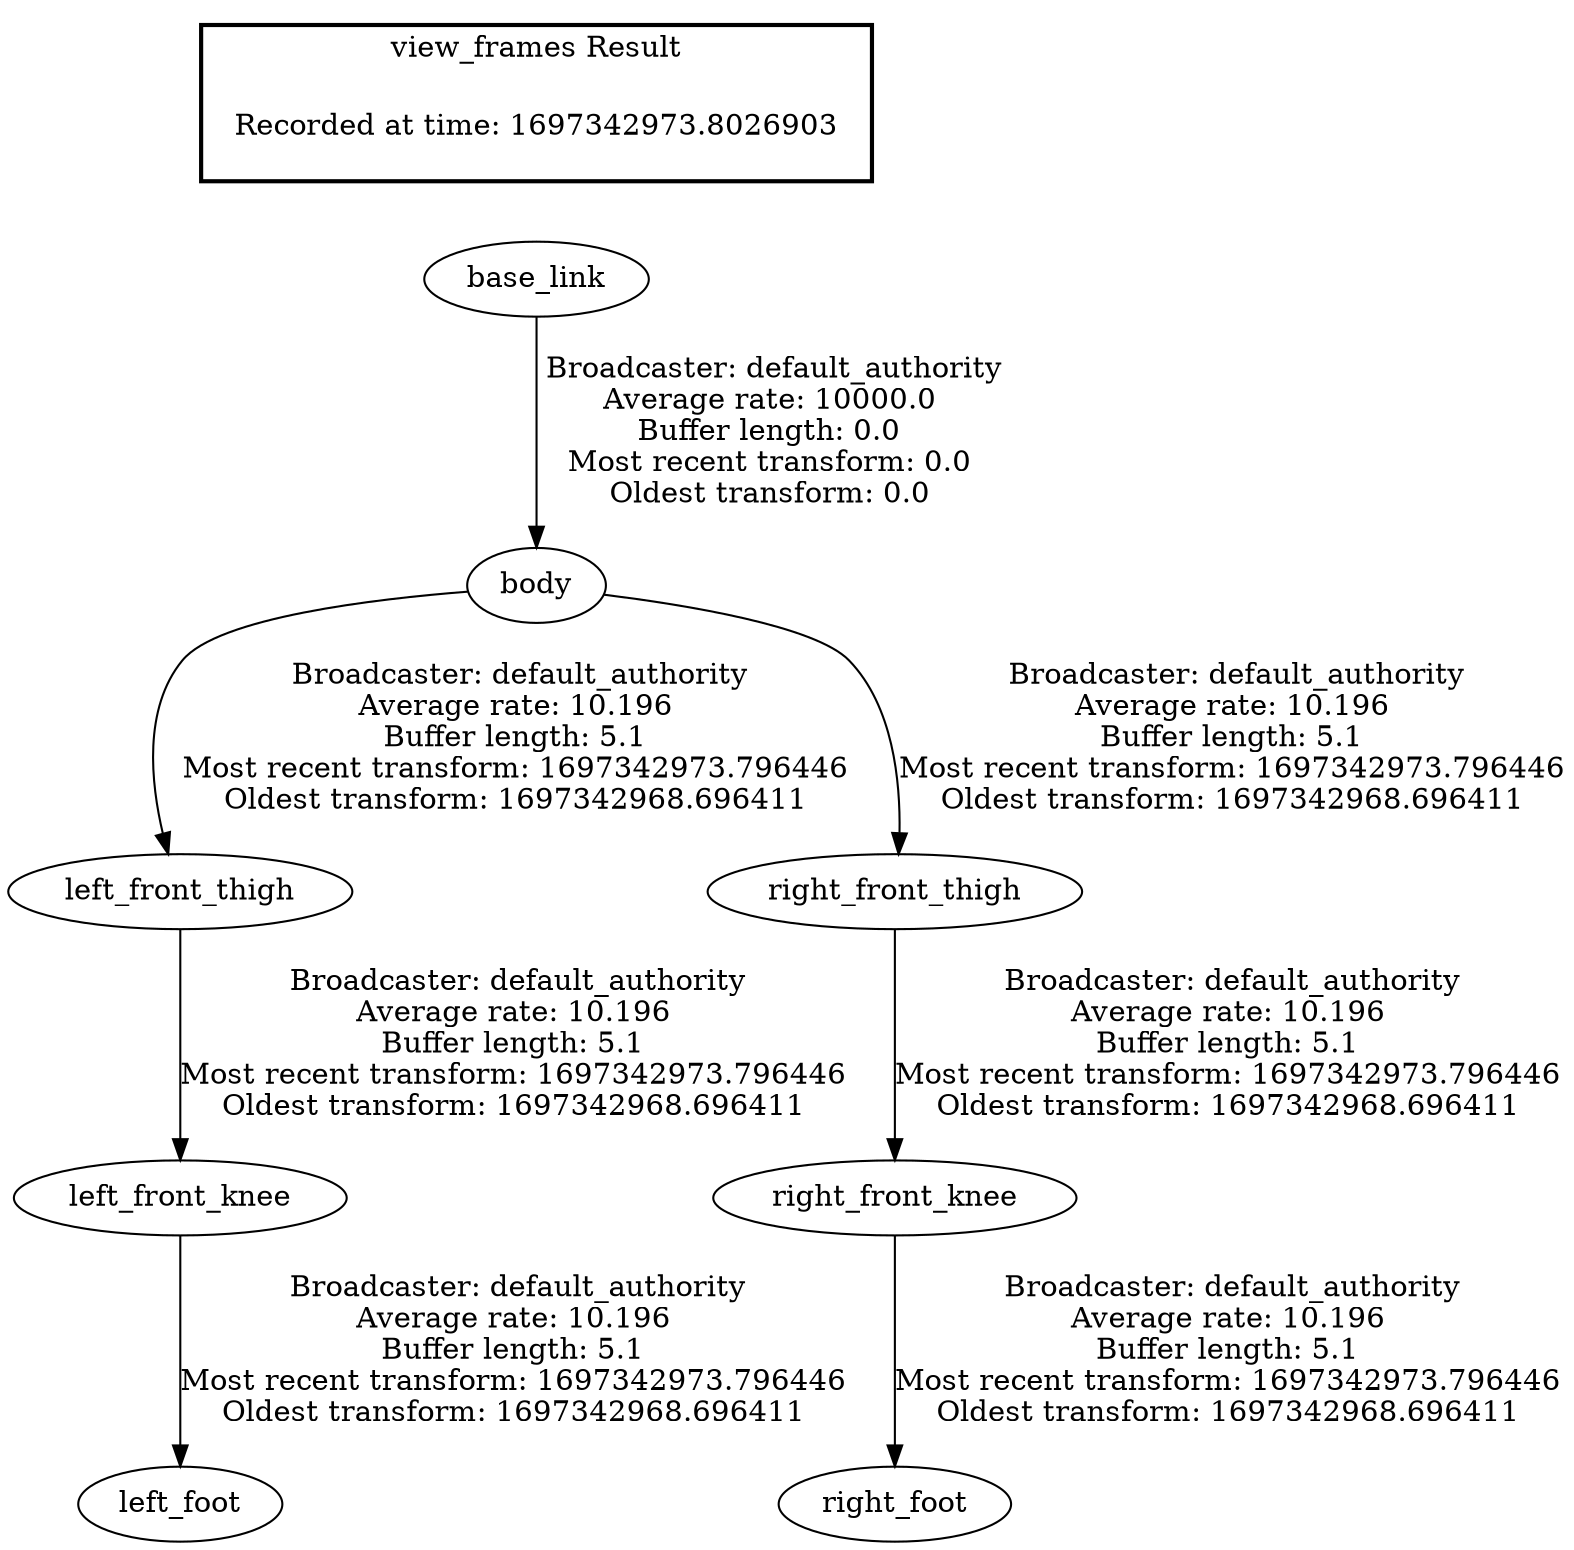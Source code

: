 digraph G {
"body" -> "left_front_thigh"[label=" Broadcaster: default_authority\nAverage rate: 10.196\nBuffer length: 5.1\nMost recent transform: 1697342973.796446\nOldest transform: 1697342968.696411\n"];
"base_link" -> "body"[label=" Broadcaster: default_authority\nAverage rate: 10000.0\nBuffer length: 0.0\nMost recent transform: 0.0\nOldest transform: 0.0\n"];
"body" -> "right_front_thigh"[label=" Broadcaster: default_authority\nAverage rate: 10.196\nBuffer length: 5.1\nMost recent transform: 1697342973.796446\nOldest transform: 1697342968.696411\n"];
"left_front_knee" -> "left_foot"[label=" Broadcaster: default_authority\nAverage rate: 10.196\nBuffer length: 5.1\nMost recent transform: 1697342973.796446\nOldest transform: 1697342968.696411\n"];
"left_front_thigh" -> "left_front_knee"[label=" Broadcaster: default_authority\nAverage rate: 10.196\nBuffer length: 5.1\nMost recent transform: 1697342973.796446\nOldest transform: 1697342968.696411\n"];
"right_front_knee" -> "right_foot"[label=" Broadcaster: default_authority\nAverage rate: 10.196\nBuffer length: 5.1\nMost recent transform: 1697342973.796446\nOldest transform: 1697342968.696411\n"];
"right_front_thigh" -> "right_front_knee"[label=" Broadcaster: default_authority\nAverage rate: 10.196\nBuffer length: 5.1\nMost recent transform: 1697342973.796446\nOldest transform: 1697342968.696411\n"];
edge [style=invis];
 subgraph cluster_legend { style=bold; color=black; label ="view_frames Result";
"Recorded at time: 1697342973.8026903"[ shape=plaintext ] ;
}->"base_link";
}